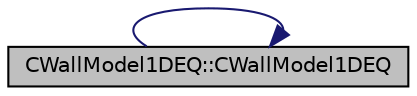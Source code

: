 digraph "CWallModel1DEQ::CWallModel1DEQ"
{
 // LATEX_PDF_SIZE
  edge [fontname="Helvetica",fontsize="10",labelfontname="Helvetica",labelfontsize="10"];
  node [fontname="Helvetica",fontsize="10",shape=record];
  rankdir="RL";
  Node1 [label="CWallModel1DEQ::CWallModel1DEQ",height=0.2,width=0.4,color="black", fillcolor="grey75", style="filled", fontcolor="black",tooltip="Constructor of the class."];
  Node1 -> Node1 [dir="back",color="midnightblue",fontsize="10",style="solid",fontname="Helvetica"];
}
